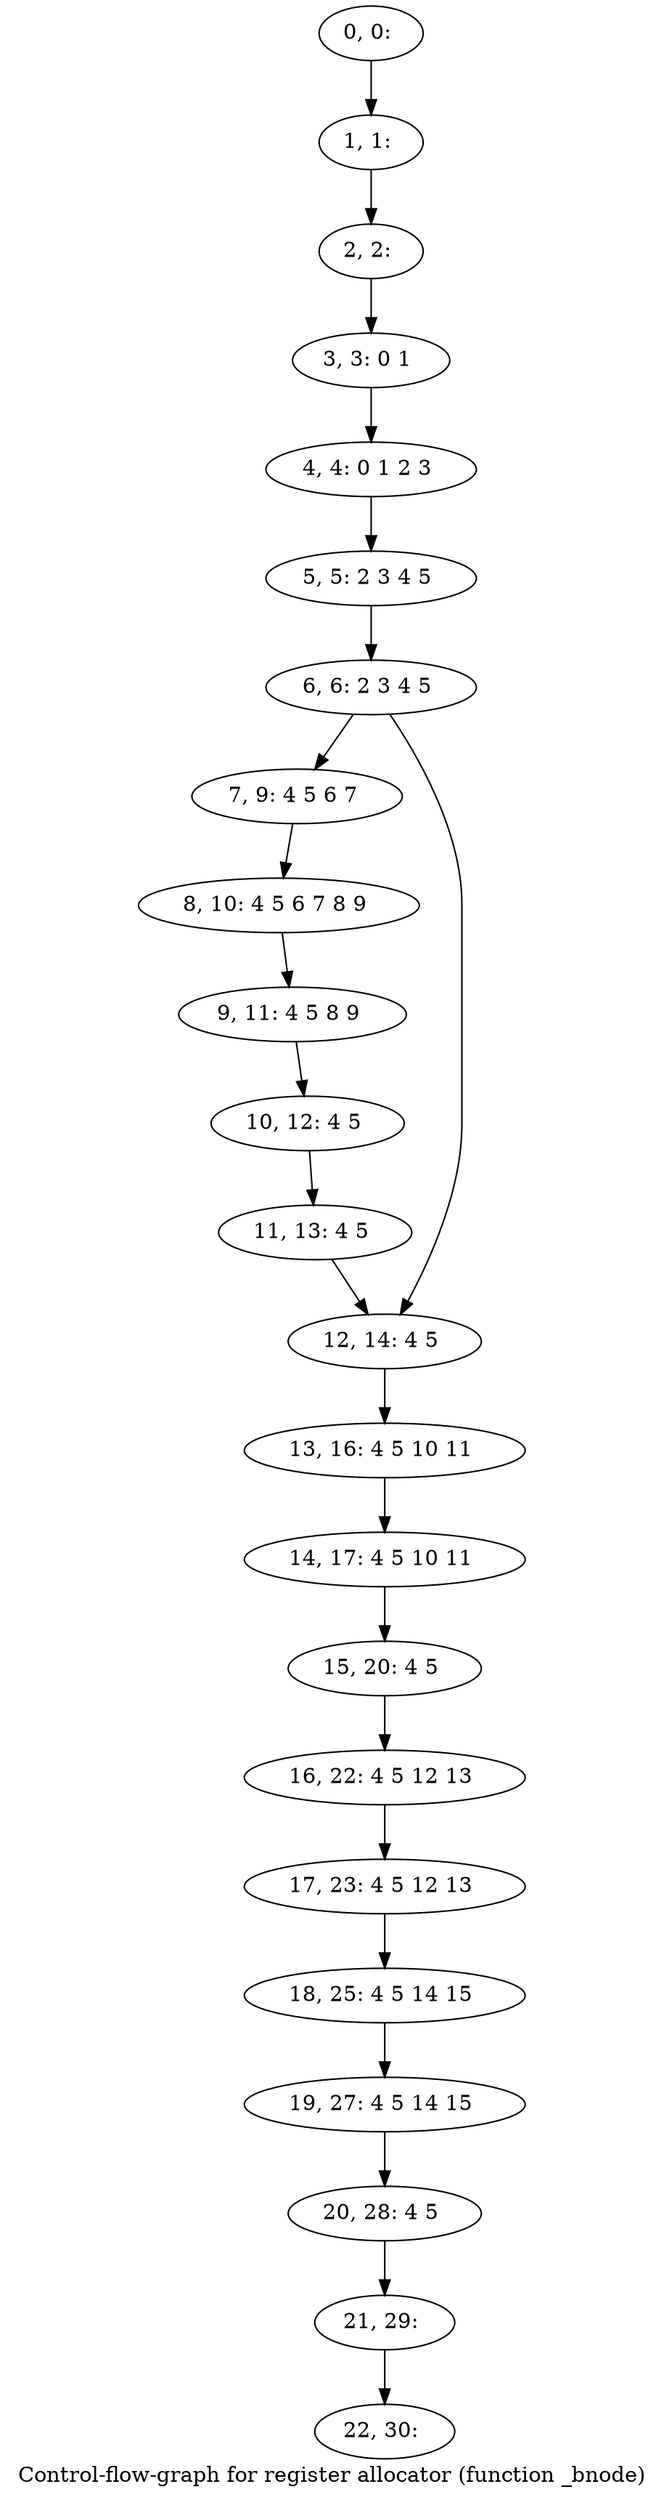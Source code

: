 digraph G {
graph [label="Control-flow-graph for register allocator (function _bnode)"]
0[label="0, 0: "];
1[label="1, 1: "];
2[label="2, 2: "];
3[label="3, 3: 0 1 "];
4[label="4, 4: 0 1 2 3 "];
5[label="5, 5: 2 3 4 5 "];
6[label="6, 6: 2 3 4 5 "];
7[label="7, 9: 4 5 6 7 "];
8[label="8, 10: 4 5 6 7 8 9 "];
9[label="9, 11: 4 5 8 9 "];
10[label="10, 12: 4 5 "];
11[label="11, 13: 4 5 "];
12[label="12, 14: 4 5 "];
13[label="13, 16: 4 5 10 11 "];
14[label="14, 17: 4 5 10 11 "];
15[label="15, 20: 4 5 "];
16[label="16, 22: 4 5 12 13 "];
17[label="17, 23: 4 5 12 13 "];
18[label="18, 25: 4 5 14 15 "];
19[label="19, 27: 4 5 14 15 "];
20[label="20, 28: 4 5 "];
21[label="21, 29: "];
22[label="22, 30: "];
0->1 ;
1->2 ;
2->3 ;
3->4 ;
4->5 ;
5->6 ;
6->7 ;
6->12 ;
7->8 ;
8->9 ;
9->10 ;
10->11 ;
11->12 ;
12->13 ;
13->14 ;
14->15 ;
15->16 ;
16->17 ;
17->18 ;
18->19 ;
19->20 ;
20->21 ;
21->22 ;
}
